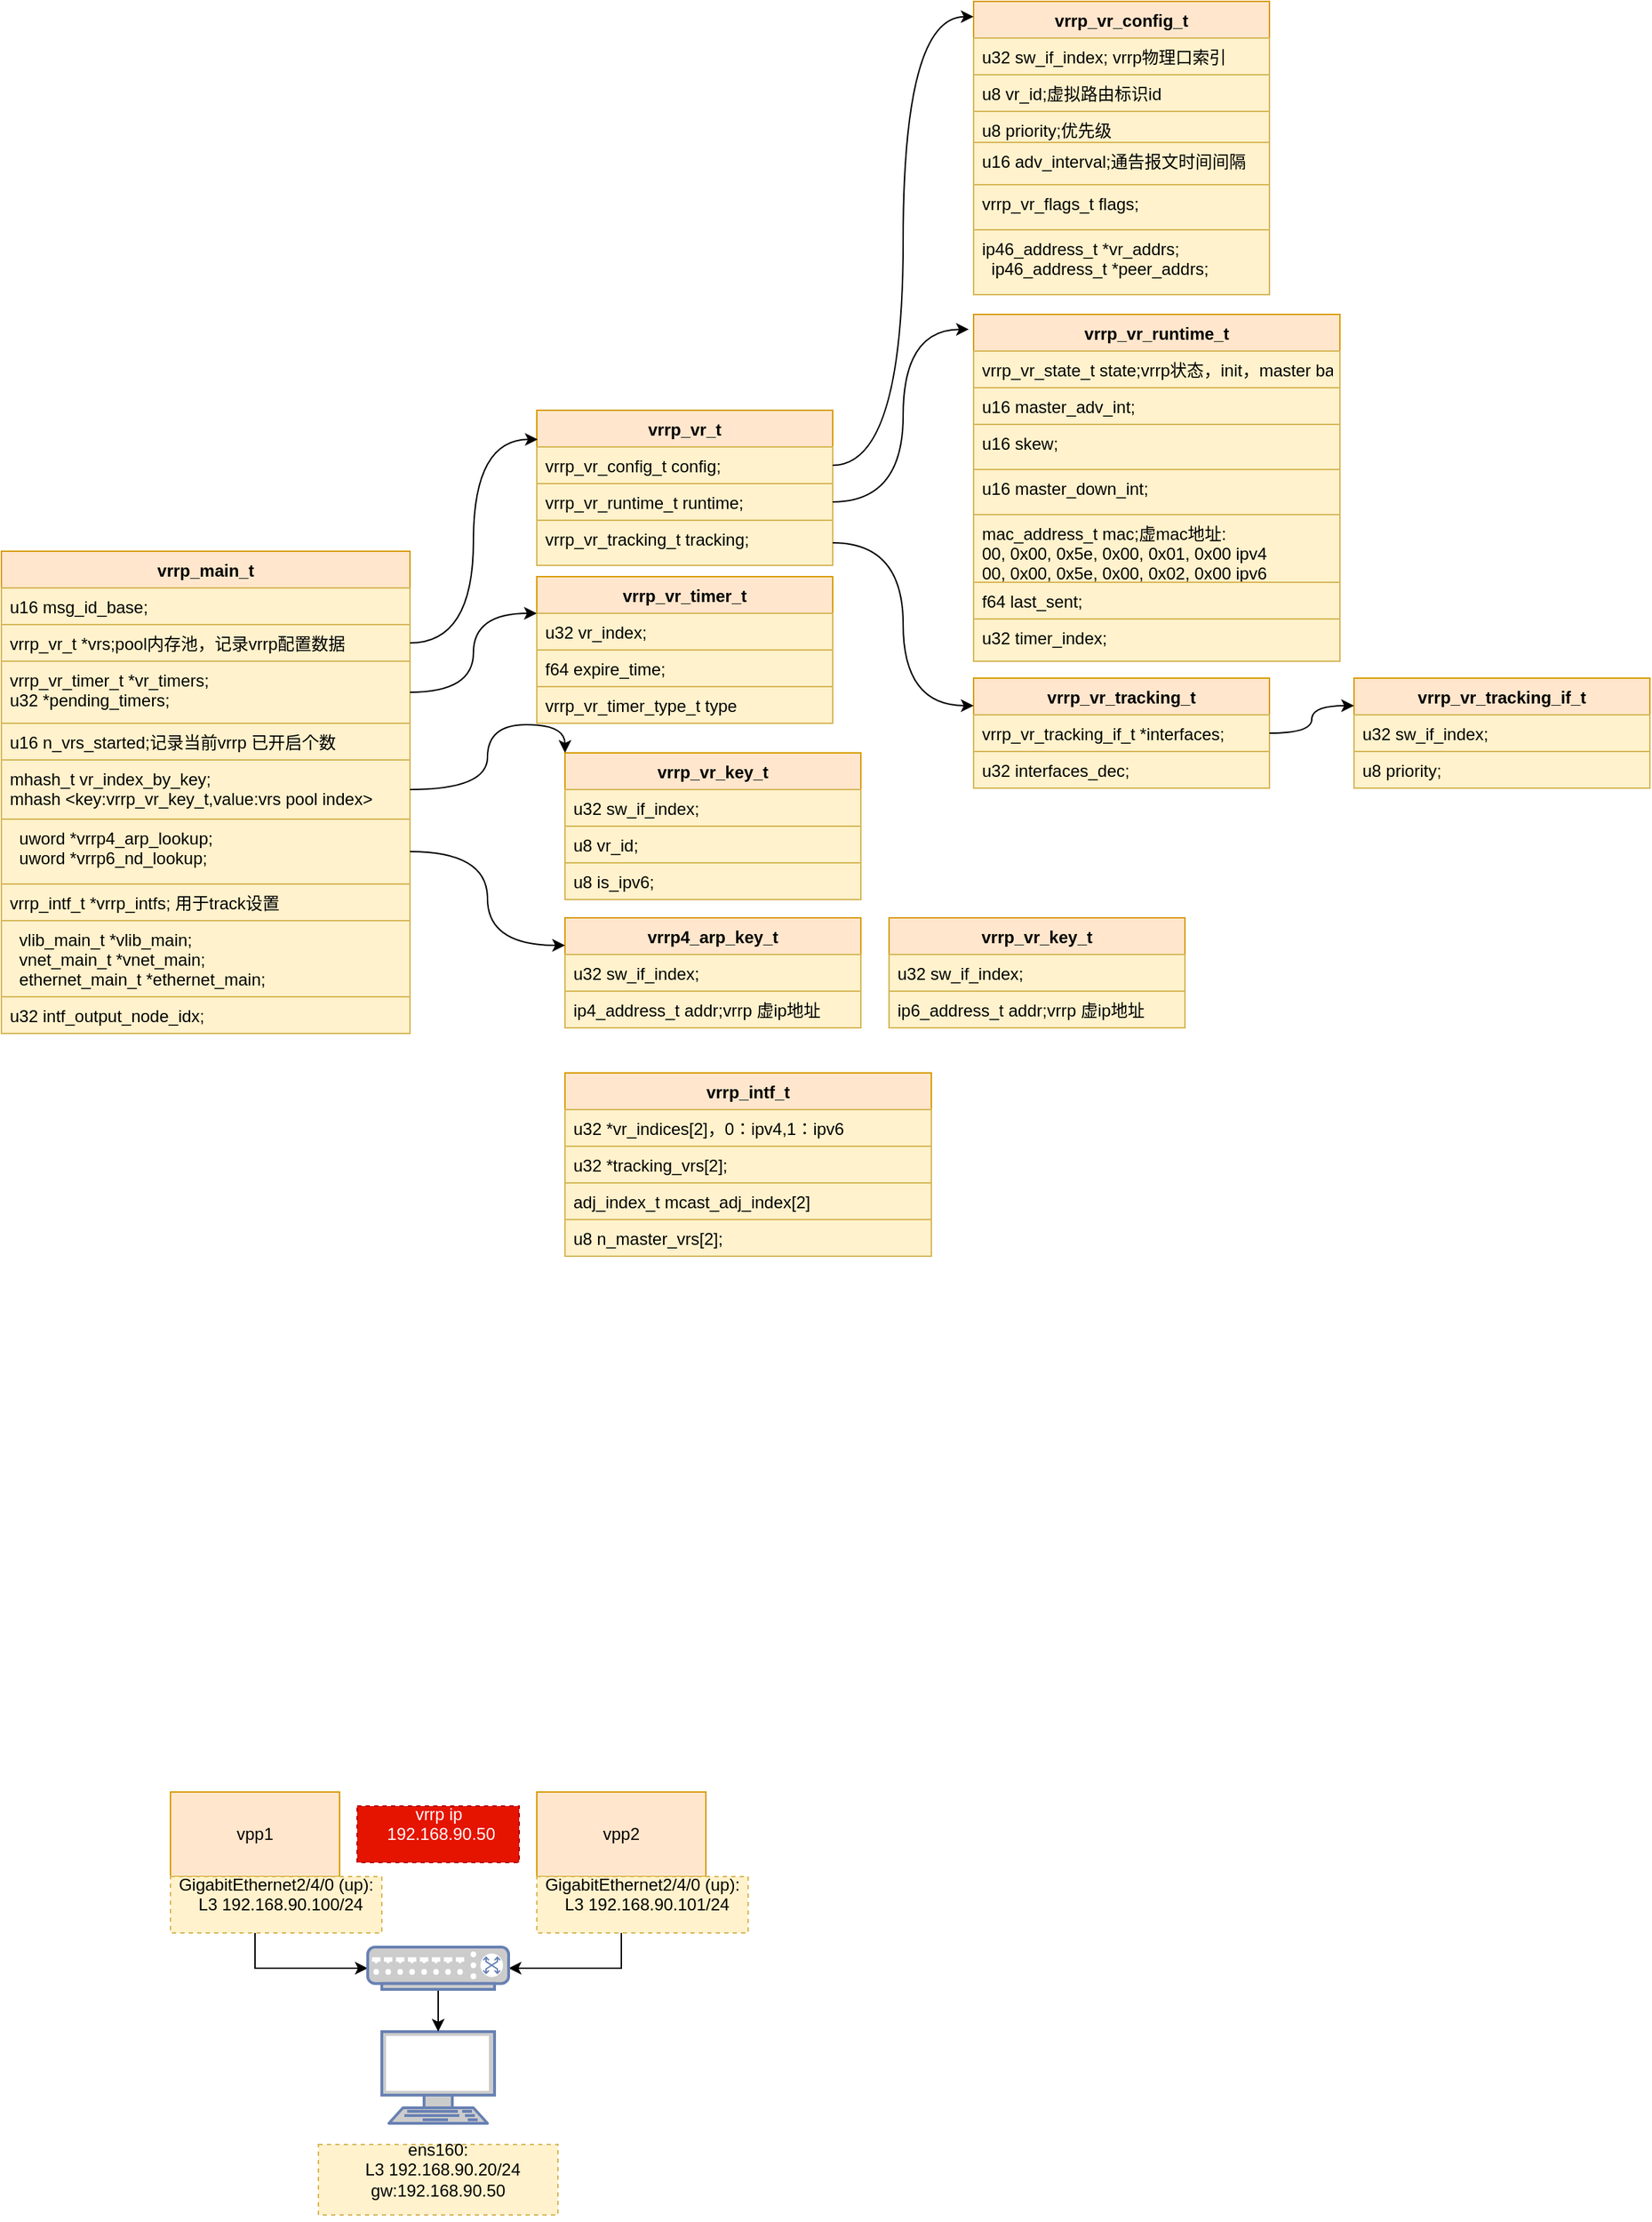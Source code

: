 <mxfile version="15.9.4" type="github">
  <diagram id="Xr7v131PZR1YZp_UmPs2" name="Page-1">
    <mxGraphModel dx="782" dy="436" grid="1" gridSize="10" guides="1" tooltips="1" connect="1" arrows="1" fold="1" page="1" pageScale="1" pageWidth="827" pageHeight="1169" math="0" shadow="0">
      <root>
        <mxCell id="0" />
        <mxCell id="1" parent="0" />
        <mxCell id="yYVIS0Uz0t4i-bLcMdcE-6" style="edgeStyle=orthogonalEdgeStyle;rounded=0;orthogonalLoop=1;jettySize=auto;html=1;entryX=0;entryY=0.5;entryDx=0;entryDy=0;entryPerimeter=0;exitX=0.5;exitY=1;exitDx=0;exitDy=0;" parent="1" source="yYVIS0Uz0t4i-bLcMdcE-1" target="yYVIS0Uz0t4i-bLcMdcE-4" edge="1">
          <mxGeometry relative="1" as="geometry" />
        </mxCell>
        <mxCell id="yYVIS0Uz0t4i-bLcMdcE-1" value="vpp1" style="rounded=0;whiteSpace=wrap;html=1;fillColor=#ffe6cc;strokeColor=#d79b00;" parent="1" vertex="1">
          <mxGeometry x="200" y="1270" width="120" height="60" as="geometry" />
        </mxCell>
        <mxCell id="yYVIS0Uz0t4i-bLcMdcE-7" style="edgeStyle=orthogonalEdgeStyle;rounded=0;orthogonalLoop=1;jettySize=auto;html=1;entryX=1;entryY=0.5;entryDx=0;entryDy=0;entryPerimeter=0;exitX=0.5;exitY=1;exitDx=0;exitDy=0;" parent="1" source="yYVIS0Uz0t4i-bLcMdcE-2" target="yYVIS0Uz0t4i-bLcMdcE-4" edge="1">
          <mxGeometry relative="1" as="geometry" />
        </mxCell>
        <mxCell id="yYVIS0Uz0t4i-bLcMdcE-2" value="vpp2" style="rounded=0;whiteSpace=wrap;html=1;fillColor=#ffe6cc;strokeColor=#d79b00;" parent="1" vertex="1">
          <mxGeometry x="460" y="1270" width="120" height="60" as="geometry" />
        </mxCell>
        <mxCell id="yYVIS0Uz0t4i-bLcMdcE-3" value="" style="fontColor=#0066CC;verticalAlign=top;verticalLabelPosition=bottom;labelPosition=center;align=center;html=1;outlineConnect=0;fillColor=#CCCCCC;strokeColor=#6881B3;gradientColor=none;gradientDirection=north;strokeWidth=2;shape=mxgraph.networks.terminal;" parent="1" vertex="1">
          <mxGeometry x="350" y="1440" width="80" height="65" as="geometry" />
        </mxCell>
        <mxCell id="yYVIS0Uz0t4i-bLcMdcE-5" value="" style="edgeStyle=orthogonalEdgeStyle;rounded=0;orthogonalLoop=1;jettySize=auto;html=1;" parent="1" source="yYVIS0Uz0t4i-bLcMdcE-4" target="yYVIS0Uz0t4i-bLcMdcE-3" edge="1">
          <mxGeometry relative="1" as="geometry" />
        </mxCell>
        <mxCell id="yYVIS0Uz0t4i-bLcMdcE-4" value="" style="fontColor=#0066CC;verticalAlign=top;verticalLabelPosition=bottom;labelPosition=center;align=center;html=1;outlineConnect=0;fillColor=#CCCCCC;strokeColor=#6881B3;gradientColor=none;gradientDirection=north;strokeWidth=2;shape=mxgraph.networks.switch;" parent="1" vertex="1">
          <mxGeometry x="340" y="1380" width="100" height="30" as="geometry" />
        </mxCell>
        <mxCell id="yYVIS0Uz0t4i-bLcMdcE-8" value="&lt;div&gt;GigabitEthernet2/4/0 (up):&lt;/div&gt;&lt;div&gt;&amp;nbsp; L3 192.168.90.100/24&lt;/div&gt;&lt;div&gt;&lt;br&gt;&lt;/div&gt;" style="text;html=1;strokeColor=#d6b656;fillColor=#fff2cc;align=center;verticalAlign=middle;whiteSpace=wrap;rounded=0;dashed=1;" parent="1" vertex="1">
          <mxGeometry x="200" y="1330" width="150" height="40" as="geometry" />
        </mxCell>
        <mxCell id="yYVIS0Uz0t4i-bLcMdcE-9" value="&lt;div&gt;GigabitEthernet2/4/0 (up):&lt;/div&gt;&lt;div&gt;&amp;nbsp; L3 192.168.90.101/24&lt;/div&gt;&lt;div&gt;&lt;br&gt;&lt;/div&gt;" style="text;html=1;strokeColor=#d6b656;fillColor=#fff2cc;align=center;verticalAlign=middle;whiteSpace=wrap;rounded=0;dashed=1;" parent="1" vertex="1">
          <mxGeometry x="460" y="1330" width="150" height="40" as="geometry" />
        </mxCell>
        <mxCell id="yYVIS0Uz0t4i-bLcMdcE-10" value="&lt;div&gt;ens160:&lt;/div&gt;&lt;div&gt;&amp;nbsp; L3 192.168.90.20/24&lt;/div&gt;&lt;div&gt;gw:192.168.90.50&lt;/div&gt;&lt;div&gt;&lt;br&gt;&lt;/div&gt;" style="text;html=1;strokeColor=#d6b656;fillColor=#fff2cc;align=center;verticalAlign=middle;whiteSpace=wrap;rounded=0;dashed=1;" parent="1" vertex="1">
          <mxGeometry x="305" y="1520" width="170" height="50" as="geometry" />
        </mxCell>
        <mxCell id="yYVIS0Uz0t4i-bLcMdcE-11" value="&lt;div&gt;vrrp ip&lt;/div&gt;&lt;div&gt;&lt;span&gt;&amp;nbsp;192.168.90.50&lt;/span&gt;&lt;/div&gt;&lt;div&gt;&lt;br&gt;&lt;/div&gt;" style="text;html=1;strokeColor=#B20000;fillColor=#e51400;align=center;verticalAlign=middle;whiteSpace=wrap;rounded=0;dashed=1;fontColor=#ffffff;" parent="1" vertex="1">
          <mxGeometry x="332.5" y="1280" width="115" height="40" as="geometry" />
        </mxCell>
        <mxCell id="yYVIS0Uz0t4i-bLcMdcE-12" value="vrrp_main_t" style="swimlane;fontStyle=1;align=center;verticalAlign=top;childLayout=stackLayout;horizontal=1;startSize=26;horizontalStack=0;resizeParent=1;resizeParentMax=0;resizeLast=0;collapsible=1;marginBottom=0;strokeColor=#d79b00;fillColor=#ffe6cc;" parent="1" vertex="1">
          <mxGeometry x="80" y="390" width="290" height="342" as="geometry" />
        </mxCell>
        <mxCell id="yYVIS0Uz0t4i-bLcMdcE-13" value="u16 msg_id_base;" style="text;strokeColor=#d6b656;fillColor=#fff2cc;align=left;verticalAlign=top;spacingLeft=4;spacingRight=4;overflow=hidden;rotatable=0;points=[[0,0.5],[1,0.5]];portConstraint=eastwest;" parent="yYVIS0Uz0t4i-bLcMdcE-12" vertex="1">
          <mxGeometry y="26" width="290" height="26" as="geometry" />
        </mxCell>
        <mxCell id="yYVIS0Uz0t4i-bLcMdcE-15" value="vrrp_vr_t *vrs;pool内存池，记录vrrp配置数据" style="text;strokeColor=#d6b656;fillColor=#fff2cc;align=left;verticalAlign=top;spacingLeft=4;spacingRight=4;overflow=hidden;rotatable=0;points=[[0,0.5],[1,0.5]];portConstraint=eastwest;" parent="yYVIS0Uz0t4i-bLcMdcE-12" vertex="1">
          <mxGeometry y="52" width="290" height="26" as="geometry" />
        </mxCell>
        <mxCell id="yYVIS0Uz0t4i-bLcMdcE-16" value="vrrp_vr_timer_t *vr_timers;&#xa;u32 *pending_timers;" style="text;strokeColor=#d6b656;fillColor=#fff2cc;align=left;verticalAlign=top;spacingLeft=4;spacingRight=4;overflow=hidden;rotatable=0;points=[[0,0.5],[1,0.5]];portConstraint=eastwest;" parent="yYVIS0Uz0t4i-bLcMdcE-12" vertex="1">
          <mxGeometry y="78" width="290" height="44" as="geometry" />
        </mxCell>
        <mxCell id="yYVIS0Uz0t4i-bLcMdcE-17" value="u16 n_vrs_started;记录当前vrrp 已开启个数" style="text;strokeColor=#d6b656;fillColor=#fff2cc;align=left;verticalAlign=top;spacingLeft=4;spacingRight=4;overflow=hidden;rotatable=0;points=[[0,0.5],[1,0.5]];portConstraint=eastwest;" parent="yYVIS0Uz0t4i-bLcMdcE-12" vertex="1">
          <mxGeometry y="122" width="290" height="26" as="geometry" />
        </mxCell>
        <mxCell id="yYVIS0Uz0t4i-bLcMdcE-18" value="mhash_t vr_index_by_key;  &#xa;mhash &lt;key:vrrp_vr_key_t,value:vrs pool index&gt;" style="text;strokeColor=#d6b656;fillColor=#fff2cc;align=left;verticalAlign=top;spacingLeft=4;spacingRight=4;overflow=hidden;rotatable=0;points=[[0,0.5],[1,0.5]];portConstraint=eastwest;" parent="yYVIS0Uz0t4i-bLcMdcE-12" vertex="1">
          <mxGeometry y="148" width="290" height="42" as="geometry" />
        </mxCell>
        <mxCell id="yYVIS0Uz0t4i-bLcMdcE-19" value="  uword *vrrp4_arp_lookup;&#xa;  uword *vrrp6_nd_lookup;" style="text;strokeColor=#d6b656;fillColor=#fff2cc;align=left;verticalAlign=top;spacingLeft=4;spacingRight=4;overflow=hidden;rotatable=0;points=[[0,0.5],[1,0.5]];portConstraint=eastwest;" parent="yYVIS0Uz0t4i-bLcMdcE-12" vertex="1">
          <mxGeometry y="190" width="290" height="46" as="geometry" />
        </mxCell>
        <mxCell id="yYVIS0Uz0t4i-bLcMdcE-20" value="vrrp_intf_t *vrrp_intfs; 用于track设置" style="text;strokeColor=#d6b656;fillColor=#fff2cc;align=left;verticalAlign=top;spacingLeft=4;spacingRight=4;overflow=hidden;rotatable=0;points=[[0,0.5],[1,0.5]];portConstraint=eastwest;" parent="yYVIS0Uz0t4i-bLcMdcE-12" vertex="1">
          <mxGeometry y="236" width="290" height="26" as="geometry" />
        </mxCell>
        <mxCell id="yYVIS0Uz0t4i-bLcMdcE-21" value="  vlib_main_t *vlib_main;&#xa;  vnet_main_t *vnet_main;&#xa;  ethernet_main_t *ethernet_main;" style="text;strokeColor=#d6b656;fillColor=#fff2cc;align=left;verticalAlign=top;spacingLeft=4;spacingRight=4;overflow=hidden;rotatable=0;points=[[0,0.5],[1,0.5]];portConstraint=eastwest;" parent="yYVIS0Uz0t4i-bLcMdcE-12" vertex="1">
          <mxGeometry y="262" width="290" height="54" as="geometry" />
        </mxCell>
        <mxCell id="yYVIS0Uz0t4i-bLcMdcE-22" value="u32 intf_output_node_idx;" style="text;strokeColor=#d6b656;fillColor=#fff2cc;align=left;verticalAlign=top;spacingLeft=4;spacingRight=4;overflow=hidden;rotatable=0;points=[[0,0.5],[1,0.5]];portConstraint=eastwest;" parent="yYVIS0Uz0t4i-bLcMdcE-12" vertex="1">
          <mxGeometry y="316" width="290" height="26" as="geometry" />
        </mxCell>
        <mxCell id="yYVIS0Uz0t4i-bLcMdcE-23" value="vrrp_vr_t" style="swimlane;fontStyle=1;align=center;verticalAlign=top;childLayout=stackLayout;horizontal=1;startSize=26;horizontalStack=0;resizeParent=1;resizeParentMax=0;resizeLast=0;collapsible=1;marginBottom=0;strokeColor=#d79b00;fillColor=#ffe6cc;" parent="1" vertex="1">
          <mxGeometry x="460" y="290" width="210" height="110" as="geometry" />
        </mxCell>
        <mxCell id="yYVIS0Uz0t4i-bLcMdcE-24" value="vrrp_vr_config_t config;" style="text;strokeColor=#d6b656;fillColor=#fff2cc;align=left;verticalAlign=top;spacingLeft=4;spacingRight=4;overflow=hidden;rotatable=0;points=[[0,0.5],[1,0.5]];portConstraint=eastwest;" parent="yYVIS0Uz0t4i-bLcMdcE-23" vertex="1">
          <mxGeometry y="26" width="210" height="26" as="geometry" />
        </mxCell>
        <mxCell id="yYVIS0Uz0t4i-bLcMdcE-25" value="vrrp_vr_runtime_t runtime;" style="text;strokeColor=#d6b656;fillColor=#fff2cc;align=left;verticalAlign=top;spacingLeft=4;spacingRight=4;overflow=hidden;rotatable=0;points=[[0,0.5],[1,0.5]];portConstraint=eastwest;" parent="yYVIS0Uz0t4i-bLcMdcE-23" vertex="1">
          <mxGeometry y="52" width="210" height="26" as="geometry" />
        </mxCell>
        <mxCell id="yYVIS0Uz0t4i-bLcMdcE-26" value="vrrp_vr_tracking_t tracking;" style="text;strokeColor=#d6b656;fillColor=#fff2cc;align=left;verticalAlign=top;spacingLeft=4;spacingRight=4;overflow=hidden;rotatable=0;points=[[0,0.5],[1,0.5]];portConstraint=eastwest;" parent="yYVIS0Uz0t4i-bLcMdcE-23" vertex="1">
          <mxGeometry y="78" width="210" height="32" as="geometry" />
        </mxCell>
        <mxCell id="yYVIS0Uz0t4i-bLcMdcE-33" value="vrrp_vr_config_t" style="swimlane;fontStyle=1;align=center;verticalAlign=top;childLayout=stackLayout;horizontal=1;startSize=26;horizontalStack=0;resizeParent=1;resizeParentMax=0;resizeLast=0;collapsible=1;marginBottom=0;strokeColor=#d79b00;fillColor=#ffe6cc;" parent="1" vertex="1">
          <mxGeometry x="770" width="210" height="208" as="geometry" />
        </mxCell>
        <mxCell id="yYVIS0Uz0t4i-bLcMdcE-34" value="u32 sw_if_index; vrrp物理口索引" style="text;strokeColor=#d6b656;fillColor=#fff2cc;align=left;verticalAlign=top;spacingLeft=4;spacingRight=4;overflow=hidden;rotatable=0;points=[[0,0.5],[1,0.5]];portConstraint=eastwest;" parent="yYVIS0Uz0t4i-bLcMdcE-33" vertex="1">
          <mxGeometry y="26" width="210" height="26" as="geometry" />
        </mxCell>
        <mxCell id="yYVIS0Uz0t4i-bLcMdcE-35" value="u8 vr_id;虚拟路由标识id" style="text;strokeColor=#d6b656;fillColor=#fff2cc;align=left;verticalAlign=top;spacingLeft=4;spacingRight=4;overflow=hidden;rotatable=0;points=[[0,0.5],[1,0.5]];portConstraint=eastwest;" parent="yYVIS0Uz0t4i-bLcMdcE-33" vertex="1">
          <mxGeometry y="52" width="210" height="26" as="geometry" />
        </mxCell>
        <mxCell id="yYVIS0Uz0t4i-bLcMdcE-36" value="u8 priority;优先级" style="text;strokeColor=#d6b656;fillColor=#fff2cc;align=left;verticalAlign=top;spacingLeft=4;spacingRight=4;overflow=hidden;rotatable=0;points=[[0,0.5],[1,0.5]];portConstraint=eastwest;" parent="yYVIS0Uz0t4i-bLcMdcE-33" vertex="1">
          <mxGeometry y="78" width="210" height="22" as="geometry" />
        </mxCell>
        <mxCell id="yYVIS0Uz0t4i-bLcMdcE-37" value="u16 adv_interval;通告报文时间间隔" style="text;strokeColor=#d6b656;fillColor=#fff2cc;align=left;verticalAlign=top;spacingLeft=4;spacingRight=4;overflow=hidden;rotatable=0;points=[[0,0.5],[1,0.5]];portConstraint=eastwest;" parent="yYVIS0Uz0t4i-bLcMdcE-33" vertex="1">
          <mxGeometry y="100" width="210" height="30" as="geometry" />
        </mxCell>
        <mxCell id="yYVIS0Uz0t4i-bLcMdcE-38" value="vrrp_vr_flags_t flags;" style="text;strokeColor=#d6b656;fillColor=#fff2cc;align=left;verticalAlign=top;spacingLeft=4;spacingRight=4;overflow=hidden;rotatable=0;points=[[0,0.5],[1,0.5]];portConstraint=eastwest;" parent="yYVIS0Uz0t4i-bLcMdcE-33" vertex="1">
          <mxGeometry y="130" width="210" height="32" as="geometry" />
        </mxCell>
        <mxCell id="yYVIS0Uz0t4i-bLcMdcE-39" value="ip46_address_t *vr_addrs;&#xa;  ip46_address_t *peer_addrs;" style="text;strokeColor=#d6b656;fillColor=#fff2cc;align=left;verticalAlign=top;spacingLeft=4;spacingRight=4;overflow=hidden;rotatable=0;points=[[0,0.5],[1,0.5]];portConstraint=eastwest;" parent="yYVIS0Uz0t4i-bLcMdcE-33" vertex="1">
          <mxGeometry y="162" width="210" height="46" as="geometry" />
        </mxCell>
        <mxCell id="yYVIS0Uz0t4i-bLcMdcE-40" value="vrrp_vr_runtime_t" style="swimlane;fontStyle=1;align=center;verticalAlign=top;childLayout=stackLayout;horizontal=1;startSize=26;horizontalStack=0;resizeParent=1;resizeParentMax=0;resizeLast=0;collapsible=1;marginBottom=0;strokeColor=#d79b00;fillColor=#ffe6cc;" parent="1" vertex="1">
          <mxGeometry x="770" y="222" width="260" height="246" as="geometry" />
        </mxCell>
        <mxCell id="yYVIS0Uz0t4i-bLcMdcE-41" value="vrrp_vr_state_t state;vrrp状态，init，master backup" style="text;strokeColor=#d6b656;fillColor=#fff2cc;align=left;verticalAlign=top;spacingLeft=4;spacingRight=4;overflow=hidden;rotatable=0;points=[[0,0.5],[1,0.5]];portConstraint=eastwest;" parent="yYVIS0Uz0t4i-bLcMdcE-40" vertex="1">
          <mxGeometry y="26" width="260" height="26" as="geometry" />
        </mxCell>
        <mxCell id="yYVIS0Uz0t4i-bLcMdcE-42" value="u16 master_adv_int;" style="text;strokeColor=#d6b656;fillColor=#fff2cc;align=left;verticalAlign=top;spacingLeft=4;spacingRight=4;overflow=hidden;rotatable=0;points=[[0,0.5],[1,0.5]];portConstraint=eastwest;" parent="yYVIS0Uz0t4i-bLcMdcE-40" vertex="1">
          <mxGeometry y="52" width="260" height="26" as="geometry" />
        </mxCell>
        <mxCell id="yYVIS0Uz0t4i-bLcMdcE-43" value="u16 skew;" style="text;strokeColor=#d6b656;fillColor=#fff2cc;align=left;verticalAlign=top;spacingLeft=4;spacingRight=4;overflow=hidden;rotatable=0;points=[[0,0.5],[1,0.5]];portConstraint=eastwest;" parent="yYVIS0Uz0t4i-bLcMdcE-40" vertex="1">
          <mxGeometry y="78" width="260" height="32" as="geometry" />
        </mxCell>
        <mxCell id="yYVIS0Uz0t4i-bLcMdcE-44" value="u16 master_down_int;" style="text;strokeColor=#d6b656;fillColor=#fff2cc;align=left;verticalAlign=top;spacingLeft=4;spacingRight=4;overflow=hidden;rotatable=0;points=[[0,0.5],[1,0.5]];portConstraint=eastwest;" parent="yYVIS0Uz0t4i-bLcMdcE-40" vertex="1">
          <mxGeometry y="110" width="260" height="32" as="geometry" />
        </mxCell>
        <mxCell id="yYVIS0Uz0t4i-bLcMdcE-45" value="mac_address_t mac;虚mac地址:&#xa;00, 0x00, 0x5e, 0x00, 0x01, 0x00 ipv4&#xa;00, 0x00, 0x5e, 0x00, 0x02, 0x00 ipv6" style="text;strokeColor=#d6b656;fillColor=#fff2cc;align=left;verticalAlign=top;spacingLeft=4;spacingRight=4;overflow=hidden;rotatable=0;points=[[0,0.5],[1,0.5]];portConstraint=eastwest;" parent="yYVIS0Uz0t4i-bLcMdcE-40" vertex="1">
          <mxGeometry y="142" width="260" height="48" as="geometry" />
        </mxCell>
        <mxCell id="yYVIS0Uz0t4i-bLcMdcE-46" value="f64 last_sent;" style="text;strokeColor=#d6b656;fillColor=#fff2cc;align=left;verticalAlign=top;spacingLeft=4;spacingRight=4;overflow=hidden;rotatable=0;points=[[0,0.5],[1,0.5]];portConstraint=eastwest;" parent="yYVIS0Uz0t4i-bLcMdcE-40" vertex="1">
          <mxGeometry y="190" width="260" height="26" as="geometry" />
        </mxCell>
        <mxCell id="yYVIS0Uz0t4i-bLcMdcE-47" value="u32 timer_index;" style="text;strokeColor=#d6b656;fillColor=#fff2cc;align=left;verticalAlign=top;spacingLeft=4;spacingRight=4;overflow=hidden;rotatable=0;points=[[0,0.5],[1,0.5]];portConstraint=eastwest;" parent="yYVIS0Uz0t4i-bLcMdcE-40" vertex="1">
          <mxGeometry y="216" width="260" height="30" as="geometry" />
        </mxCell>
        <mxCell id="yYVIS0Uz0t4i-bLcMdcE-48" value="vrrp_vr_tracking_t" style="swimlane;fontStyle=1;align=center;verticalAlign=top;childLayout=stackLayout;horizontal=1;startSize=26;horizontalStack=0;resizeParent=1;resizeParentMax=0;resizeLast=0;collapsible=1;marginBottom=0;strokeColor=#d79b00;fillColor=#ffe6cc;" parent="1" vertex="1">
          <mxGeometry x="770" y="480" width="210" height="78" as="geometry" />
        </mxCell>
        <mxCell id="yYVIS0Uz0t4i-bLcMdcE-49" value="vrrp_vr_tracking_if_t *interfaces;" style="text;strokeColor=#d6b656;fillColor=#fff2cc;align=left;verticalAlign=top;spacingLeft=4;spacingRight=4;overflow=hidden;rotatable=0;points=[[0,0.5],[1,0.5]];portConstraint=eastwest;" parent="yYVIS0Uz0t4i-bLcMdcE-48" vertex="1">
          <mxGeometry y="26" width="210" height="26" as="geometry" />
        </mxCell>
        <mxCell id="yYVIS0Uz0t4i-bLcMdcE-50" value="u32 interfaces_dec;" style="text;strokeColor=#d6b656;fillColor=#fff2cc;align=left;verticalAlign=top;spacingLeft=4;spacingRight=4;overflow=hidden;rotatable=0;points=[[0,0.5],[1,0.5]];portConstraint=eastwest;" parent="yYVIS0Uz0t4i-bLcMdcE-48" vertex="1">
          <mxGeometry y="52" width="210" height="26" as="geometry" />
        </mxCell>
        <mxCell id="yYVIS0Uz0t4i-bLcMdcE-56" value="vrrp_vr_tracking_if_t" style="swimlane;fontStyle=1;align=center;verticalAlign=top;childLayout=stackLayout;horizontal=1;startSize=26;horizontalStack=0;resizeParent=1;resizeParentMax=0;resizeLast=0;collapsible=1;marginBottom=0;strokeColor=#d79b00;fillColor=#ffe6cc;" parent="1" vertex="1">
          <mxGeometry x="1040" y="480" width="210" height="78" as="geometry" />
        </mxCell>
        <mxCell id="yYVIS0Uz0t4i-bLcMdcE-57" value="u32 sw_if_index;" style="text;strokeColor=#d6b656;fillColor=#fff2cc;align=left;verticalAlign=top;spacingLeft=4;spacingRight=4;overflow=hidden;rotatable=0;points=[[0,0.5],[1,0.5]];portConstraint=eastwest;" parent="yYVIS0Uz0t4i-bLcMdcE-56" vertex="1">
          <mxGeometry y="26" width="210" height="26" as="geometry" />
        </mxCell>
        <mxCell id="yYVIS0Uz0t4i-bLcMdcE-58" value="u8 priority;" style="text;strokeColor=#d6b656;fillColor=#fff2cc;align=left;verticalAlign=top;spacingLeft=4;spacingRight=4;overflow=hidden;rotatable=0;points=[[0,0.5],[1,0.5]];portConstraint=eastwest;" parent="yYVIS0Uz0t4i-bLcMdcE-56" vertex="1">
          <mxGeometry y="52" width="210" height="26" as="geometry" />
        </mxCell>
        <mxCell id="yYVIS0Uz0t4i-bLcMdcE-59" value="vrrp_vr_timer_t" style="swimlane;fontStyle=1;align=center;verticalAlign=top;childLayout=stackLayout;horizontal=1;startSize=26;horizontalStack=0;resizeParent=1;resizeParentMax=0;resizeLast=0;collapsible=1;marginBottom=0;strokeColor=#d79b00;fillColor=#ffe6cc;" parent="1" vertex="1">
          <mxGeometry x="460" y="408" width="210" height="104" as="geometry" />
        </mxCell>
        <mxCell id="yYVIS0Uz0t4i-bLcMdcE-60" value="u32 vr_index;" style="text;strokeColor=#d6b656;fillColor=#fff2cc;align=left;verticalAlign=top;spacingLeft=4;spacingRight=4;overflow=hidden;rotatable=0;points=[[0,0.5],[1,0.5]];portConstraint=eastwest;" parent="yYVIS0Uz0t4i-bLcMdcE-59" vertex="1">
          <mxGeometry y="26" width="210" height="26" as="geometry" />
        </mxCell>
        <mxCell id="yYVIS0Uz0t4i-bLcMdcE-61" value="f64 expire_time;" style="text;strokeColor=#d6b656;fillColor=#fff2cc;align=left;verticalAlign=top;spacingLeft=4;spacingRight=4;overflow=hidden;rotatable=0;points=[[0,0.5],[1,0.5]];portConstraint=eastwest;" parent="yYVIS0Uz0t4i-bLcMdcE-59" vertex="1">
          <mxGeometry y="52" width="210" height="26" as="geometry" />
        </mxCell>
        <mxCell id="yYVIS0Uz0t4i-bLcMdcE-62" value="vrrp_vr_timer_type_t type" style="text;strokeColor=#d6b656;fillColor=#fff2cc;align=left;verticalAlign=top;spacingLeft=4;spacingRight=4;overflow=hidden;rotatable=0;points=[[0,0.5],[1,0.5]];portConstraint=eastwest;" parent="yYVIS0Uz0t4i-bLcMdcE-59" vertex="1">
          <mxGeometry y="78" width="210" height="26" as="geometry" />
        </mxCell>
        <mxCell id="yYVIS0Uz0t4i-bLcMdcE-63" style="edgeStyle=orthogonalEdgeStyle;curved=1;rounded=0;orthogonalLoop=1;jettySize=auto;html=1;exitX=1;exitY=0.5;exitDx=0;exitDy=0;entryX=0.003;entryY=0.188;entryDx=0;entryDy=0;entryPerimeter=0;" parent="1" source="yYVIS0Uz0t4i-bLcMdcE-15" target="yYVIS0Uz0t4i-bLcMdcE-23" edge="1">
          <mxGeometry relative="1" as="geometry">
            <mxPoint x="390" y="230" as="targetPoint" />
          </mxGeometry>
        </mxCell>
        <mxCell id="yYVIS0Uz0t4i-bLcMdcE-65" style="edgeStyle=orthogonalEdgeStyle;curved=1;rounded=0;orthogonalLoop=1;jettySize=auto;html=1;exitX=1;exitY=0.5;exitDx=0;exitDy=0;entryX=-0.013;entryY=0.043;entryDx=0;entryDy=0;entryPerimeter=0;" parent="1" source="yYVIS0Uz0t4i-bLcMdcE-25" target="yYVIS0Uz0t4i-bLcMdcE-40" edge="1">
          <mxGeometry relative="1" as="geometry" />
        </mxCell>
        <mxCell id="yYVIS0Uz0t4i-bLcMdcE-66" style="edgeStyle=orthogonalEdgeStyle;curved=1;rounded=0;orthogonalLoop=1;jettySize=auto;html=1;exitX=1;exitY=0.5;exitDx=0;exitDy=0;entryX=0;entryY=0.25;entryDx=0;entryDy=0;" parent="1" source="yYVIS0Uz0t4i-bLcMdcE-26" target="yYVIS0Uz0t4i-bLcMdcE-48" edge="1">
          <mxGeometry relative="1" as="geometry" />
        </mxCell>
        <mxCell id="yYVIS0Uz0t4i-bLcMdcE-67" style="edgeStyle=orthogonalEdgeStyle;curved=1;rounded=0;orthogonalLoop=1;jettySize=auto;html=1;exitX=1;exitY=0.5;exitDx=0;exitDy=0;entryX=0;entryY=0.25;entryDx=0;entryDy=0;" parent="1" source="yYVIS0Uz0t4i-bLcMdcE-49" target="yYVIS0Uz0t4i-bLcMdcE-56" edge="1">
          <mxGeometry relative="1" as="geometry" />
        </mxCell>
        <mxCell id="yYVIS0Uz0t4i-bLcMdcE-68" style="edgeStyle=orthogonalEdgeStyle;curved=1;rounded=0;orthogonalLoop=1;jettySize=auto;html=1;exitX=1;exitY=0.5;exitDx=0;exitDy=0;entryX=0;entryY=0.052;entryDx=0;entryDy=0;entryPerimeter=0;" parent="1" source="yYVIS0Uz0t4i-bLcMdcE-24" target="yYVIS0Uz0t4i-bLcMdcE-33" edge="1">
          <mxGeometry relative="1" as="geometry" />
        </mxCell>
        <mxCell id="yYVIS0Uz0t4i-bLcMdcE-69" style="edgeStyle=orthogonalEdgeStyle;curved=1;rounded=0;orthogonalLoop=1;jettySize=auto;html=1;exitX=1;exitY=0.5;exitDx=0;exitDy=0;entryX=0;entryY=0.25;entryDx=0;entryDy=0;" parent="1" source="yYVIS0Uz0t4i-bLcMdcE-16" target="yYVIS0Uz0t4i-bLcMdcE-59" edge="1">
          <mxGeometry relative="1" as="geometry" />
        </mxCell>
        <mxCell id="yYVIS0Uz0t4i-bLcMdcE-70" value="vrrp_vr_key_t" style="swimlane;fontStyle=1;align=center;verticalAlign=top;childLayout=stackLayout;horizontal=1;startSize=26;horizontalStack=0;resizeParent=1;resizeParentMax=0;resizeLast=0;collapsible=1;marginBottom=0;strokeColor=#d79b00;fillColor=#ffe6cc;" parent="1" vertex="1">
          <mxGeometry x="480" y="533" width="210" height="104" as="geometry" />
        </mxCell>
        <mxCell id="yYVIS0Uz0t4i-bLcMdcE-71" value="u32 sw_if_index;" style="text;strokeColor=#d6b656;fillColor=#fff2cc;align=left;verticalAlign=top;spacingLeft=4;spacingRight=4;overflow=hidden;rotatable=0;points=[[0,0.5],[1,0.5]];portConstraint=eastwest;" parent="yYVIS0Uz0t4i-bLcMdcE-70" vertex="1">
          <mxGeometry y="26" width="210" height="26" as="geometry" />
        </mxCell>
        <mxCell id="yYVIS0Uz0t4i-bLcMdcE-72" value="u8 vr_id;" style="text;strokeColor=#d6b656;fillColor=#fff2cc;align=left;verticalAlign=top;spacingLeft=4;spacingRight=4;overflow=hidden;rotatable=0;points=[[0,0.5],[1,0.5]];portConstraint=eastwest;" parent="yYVIS0Uz0t4i-bLcMdcE-70" vertex="1">
          <mxGeometry y="52" width="210" height="26" as="geometry" />
        </mxCell>
        <mxCell id="yYVIS0Uz0t4i-bLcMdcE-73" value="u8 is_ipv6;" style="text;strokeColor=#d6b656;fillColor=#fff2cc;align=left;verticalAlign=top;spacingLeft=4;spacingRight=4;overflow=hidden;rotatable=0;points=[[0,0.5],[1,0.5]];portConstraint=eastwest;" parent="yYVIS0Uz0t4i-bLcMdcE-70" vertex="1">
          <mxGeometry y="78" width="210" height="26" as="geometry" />
        </mxCell>
        <mxCell id="yYVIS0Uz0t4i-bLcMdcE-74" style="edgeStyle=orthogonalEdgeStyle;curved=1;rounded=0;orthogonalLoop=1;jettySize=auto;html=1;exitX=1;exitY=0.5;exitDx=0;exitDy=0;entryX=0;entryY=0;entryDx=0;entryDy=0;" parent="1" source="yYVIS0Uz0t4i-bLcMdcE-18" target="yYVIS0Uz0t4i-bLcMdcE-70" edge="1">
          <mxGeometry relative="1" as="geometry" />
        </mxCell>
        <mxCell id="yYVIS0Uz0t4i-bLcMdcE-75" value="vrrp4_arp_key_t" style="swimlane;fontStyle=1;align=center;verticalAlign=top;childLayout=stackLayout;horizontal=1;startSize=26;horizontalStack=0;resizeParent=1;resizeParentMax=0;resizeLast=0;collapsible=1;marginBottom=0;strokeColor=#d79b00;fillColor=#ffe6cc;" parent="1" vertex="1">
          <mxGeometry x="480" y="650" width="210" height="78" as="geometry" />
        </mxCell>
        <mxCell id="yYVIS0Uz0t4i-bLcMdcE-76" value="u32 sw_if_index;" style="text;strokeColor=#d6b656;fillColor=#fff2cc;align=left;verticalAlign=top;spacingLeft=4;spacingRight=4;overflow=hidden;rotatable=0;points=[[0,0.5],[1,0.5]];portConstraint=eastwest;" parent="yYVIS0Uz0t4i-bLcMdcE-75" vertex="1">
          <mxGeometry y="26" width="210" height="26" as="geometry" />
        </mxCell>
        <mxCell id="yYVIS0Uz0t4i-bLcMdcE-77" value="ip4_address_t addr;vrrp 虚ip地址" style="text;strokeColor=#d6b656;fillColor=#fff2cc;align=left;verticalAlign=top;spacingLeft=4;spacingRight=4;overflow=hidden;rotatable=0;points=[[0,0.5],[1,0.5]];portConstraint=eastwest;" parent="yYVIS0Uz0t4i-bLcMdcE-75" vertex="1">
          <mxGeometry y="52" width="210" height="26" as="geometry" />
        </mxCell>
        <mxCell id="yYVIS0Uz0t4i-bLcMdcE-79" value="vrrp_vr_key_t" style="swimlane;fontStyle=1;align=center;verticalAlign=top;childLayout=stackLayout;horizontal=1;startSize=26;horizontalStack=0;resizeParent=1;resizeParentMax=0;resizeLast=0;collapsible=1;marginBottom=0;strokeColor=#d79b00;fillColor=#ffe6cc;" parent="1" vertex="1">
          <mxGeometry x="710" y="650" width="210" height="78" as="geometry" />
        </mxCell>
        <mxCell id="yYVIS0Uz0t4i-bLcMdcE-80" value="u32 sw_if_index;" style="text;strokeColor=#d6b656;fillColor=#fff2cc;align=left;verticalAlign=top;spacingLeft=4;spacingRight=4;overflow=hidden;rotatable=0;points=[[0,0.5],[1,0.5]];portConstraint=eastwest;" parent="yYVIS0Uz0t4i-bLcMdcE-79" vertex="1">
          <mxGeometry y="26" width="210" height="26" as="geometry" />
        </mxCell>
        <mxCell id="yYVIS0Uz0t4i-bLcMdcE-81" value="ip6_address_t addr;vrrp 虚ip地址" style="text;strokeColor=#d6b656;fillColor=#fff2cc;align=left;verticalAlign=top;spacingLeft=4;spacingRight=4;overflow=hidden;rotatable=0;points=[[0,0.5],[1,0.5]];portConstraint=eastwest;" parent="yYVIS0Uz0t4i-bLcMdcE-79" vertex="1">
          <mxGeometry y="52" width="210" height="26" as="geometry" />
        </mxCell>
        <mxCell id="yYVIS0Uz0t4i-bLcMdcE-83" style="edgeStyle=orthogonalEdgeStyle;curved=1;rounded=0;orthogonalLoop=1;jettySize=auto;html=1;exitX=1;exitY=0.5;exitDx=0;exitDy=0;entryX=0;entryY=0.25;entryDx=0;entryDy=0;" parent="1" source="yYVIS0Uz0t4i-bLcMdcE-19" target="yYVIS0Uz0t4i-bLcMdcE-75" edge="1">
          <mxGeometry relative="1" as="geometry" />
        </mxCell>
        <mxCell id="jMTyDZ1HEhaUe_e8WgB1-1" value="vrrp_intf_t" style="swimlane;fontStyle=1;align=center;verticalAlign=top;childLayout=stackLayout;horizontal=1;startSize=26;horizontalStack=0;resizeParent=1;resizeParentMax=0;resizeLast=0;collapsible=1;marginBottom=0;strokeColor=#d79b00;fillColor=#ffe6cc;" vertex="1" parent="1">
          <mxGeometry x="480" y="760" width="260" height="130" as="geometry" />
        </mxCell>
        <mxCell id="jMTyDZ1HEhaUe_e8WgB1-2" value="u32 *vr_indices[2]，0：ipv4,1：ipv6" style="text;strokeColor=#d6b656;fillColor=#fff2cc;align=left;verticalAlign=top;spacingLeft=4;spacingRight=4;overflow=hidden;rotatable=0;points=[[0,0.5],[1,0.5]];portConstraint=eastwest;" vertex="1" parent="jMTyDZ1HEhaUe_e8WgB1-1">
          <mxGeometry y="26" width="260" height="26" as="geometry" />
        </mxCell>
        <mxCell id="jMTyDZ1HEhaUe_e8WgB1-3" value="u32 *tracking_vrs[2]; " style="text;strokeColor=#d6b656;fillColor=#fff2cc;align=left;verticalAlign=top;spacingLeft=4;spacingRight=4;overflow=hidden;rotatable=0;points=[[0,0.5],[1,0.5]];portConstraint=eastwest;" vertex="1" parent="jMTyDZ1HEhaUe_e8WgB1-1">
          <mxGeometry y="52" width="260" height="26" as="geometry" />
        </mxCell>
        <mxCell id="jMTyDZ1HEhaUe_e8WgB1-4" value="adj_index_t mcast_adj_index[2]" style="text;strokeColor=#d6b656;fillColor=#fff2cc;align=left;verticalAlign=top;spacingLeft=4;spacingRight=4;overflow=hidden;rotatable=0;points=[[0,0.5],[1,0.5]];portConstraint=eastwest;" vertex="1" parent="jMTyDZ1HEhaUe_e8WgB1-1">
          <mxGeometry y="78" width="260" height="26" as="geometry" />
        </mxCell>
        <mxCell id="jMTyDZ1HEhaUe_e8WgB1-5" value="u8 n_master_vrs[2];" style="text;strokeColor=#d6b656;fillColor=#fff2cc;align=left;verticalAlign=top;spacingLeft=4;spacingRight=4;overflow=hidden;rotatable=0;points=[[0,0.5],[1,0.5]];portConstraint=eastwest;" vertex="1" parent="jMTyDZ1HEhaUe_e8WgB1-1">
          <mxGeometry y="104" width="260" height="26" as="geometry" />
        </mxCell>
      </root>
    </mxGraphModel>
  </diagram>
</mxfile>
